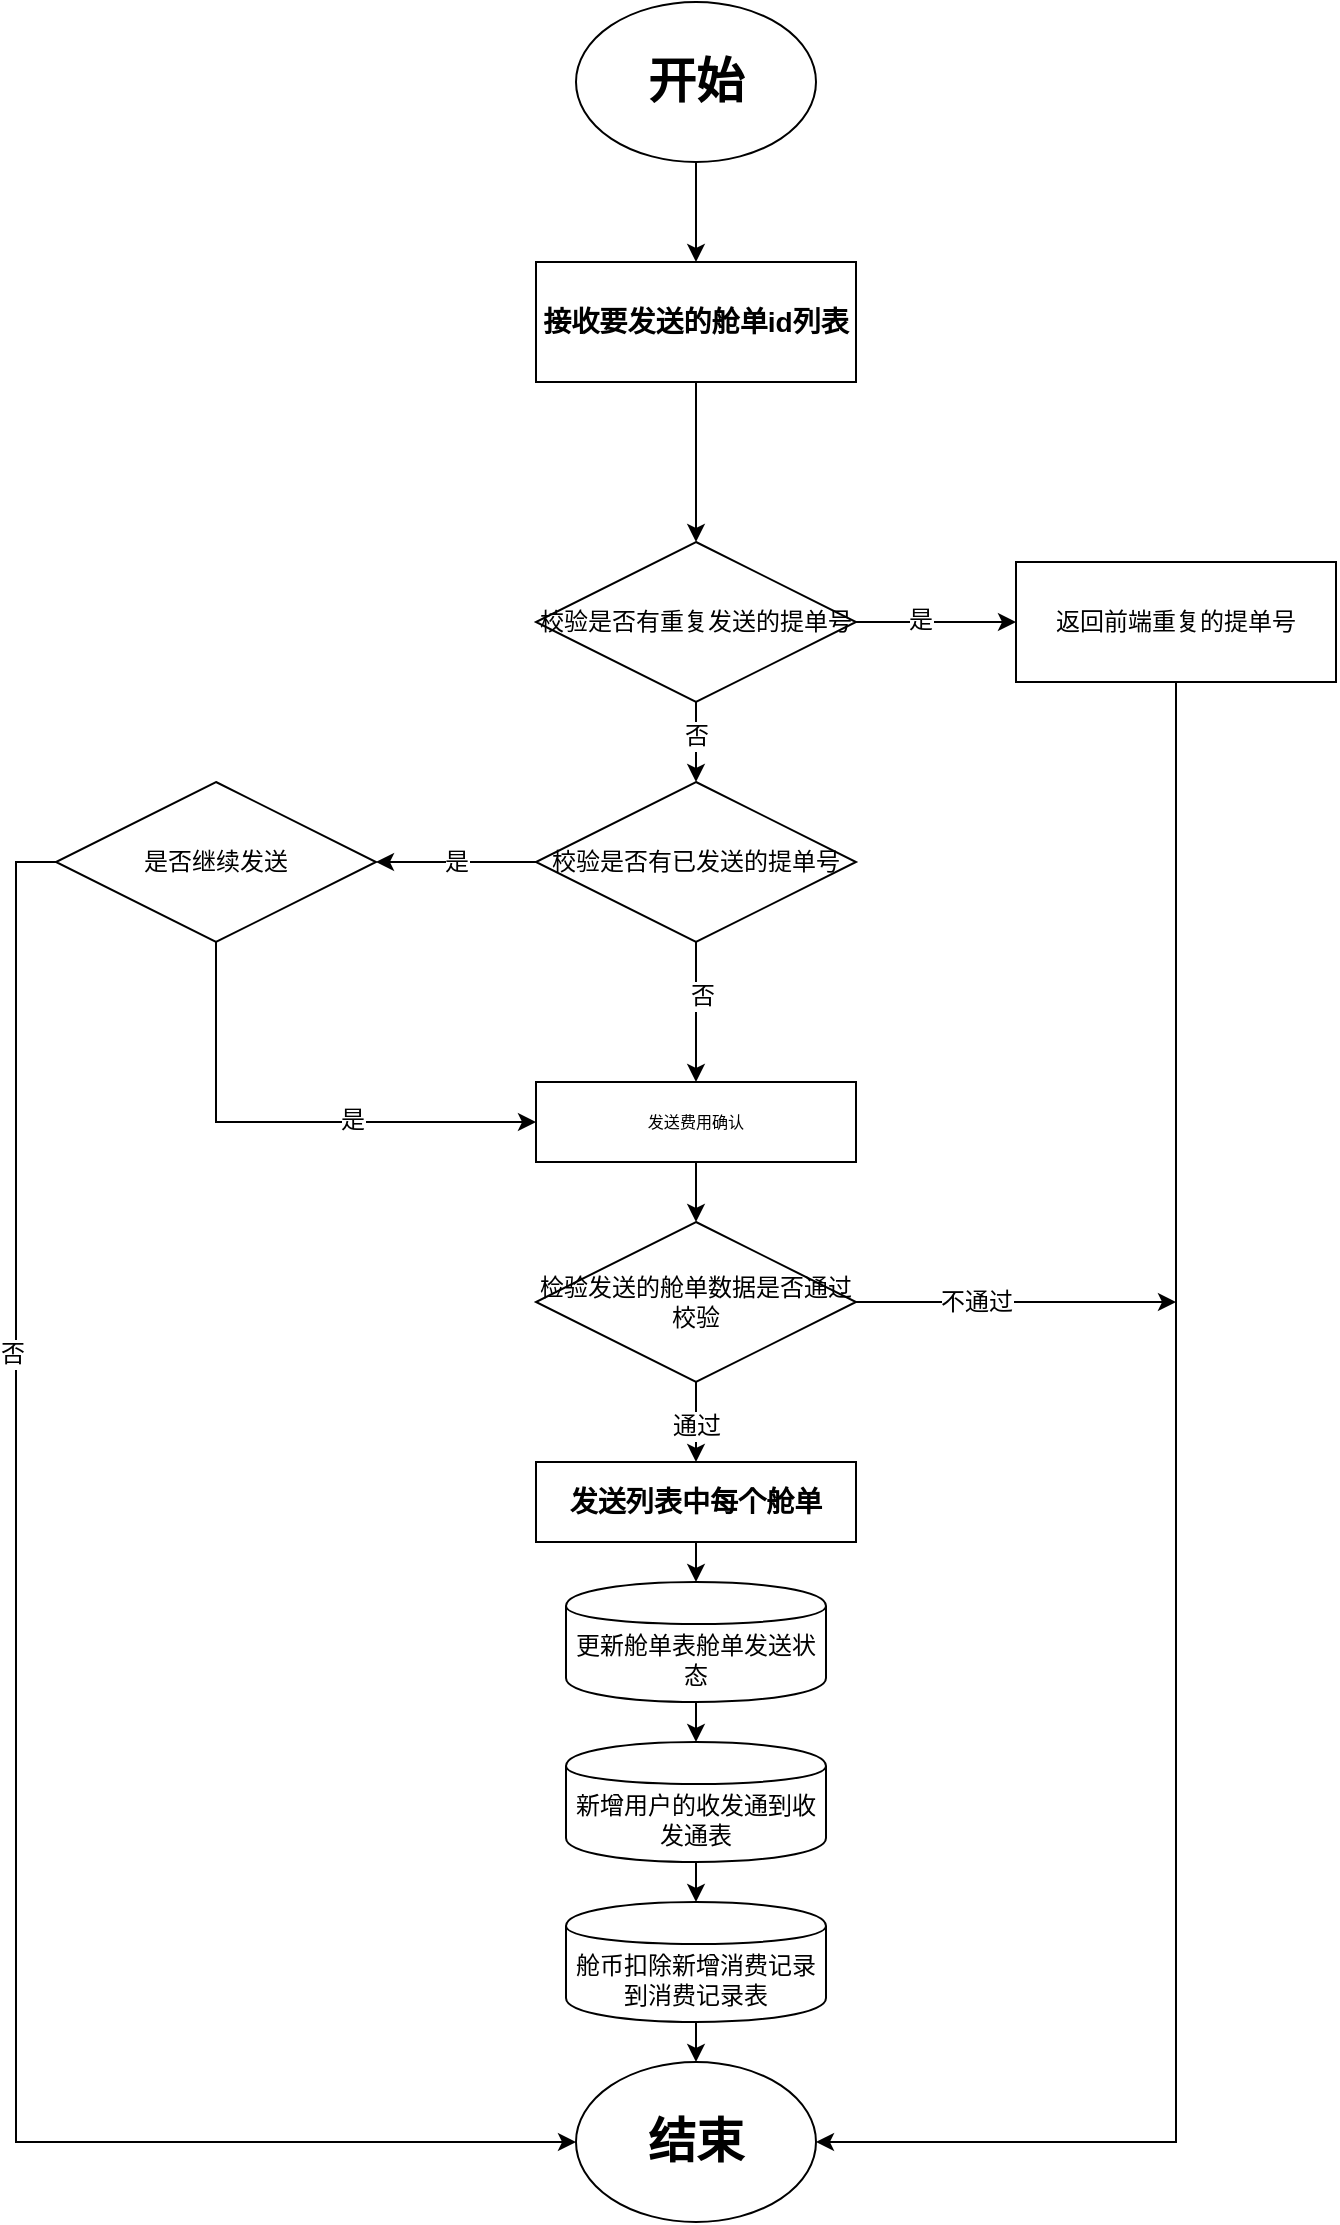 <mxfile version="11.1.4" type="github"><diagram id="btVR7DYaLlEKgx8Q8i1t" name="第 1 页"><mxGraphModel dx="1422" dy="764" grid="1" gridSize="10" guides="1" tooltips="1" connect="1" arrows="1" fold="1" page="1" pageScale="1" pageWidth="827" pageHeight="1169" math="0" shadow="0"><root><mxCell id="0"/><mxCell id="1" parent="0"/><mxCell id="2D_DBo0NCSbJCG443gbr-3" value="" style="edgeStyle=orthogonalEdgeStyle;rounded=0;orthogonalLoop=1;jettySize=auto;html=1;" parent="1" source="2D_DBo0NCSbJCG443gbr-1" target="2D_DBo0NCSbJCG443gbr-2" edge="1"><mxGeometry relative="1" as="geometry"/></mxCell><mxCell id="2D_DBo0NCSbJCG443gbr-1" value="&lt;h1&gt;开始&lt;/h1&gt;" style="ellipse;whiteSpace=wrap;html=1;" parent="1" vertex="1"><mxGeometry x="340" y="50" width="120" height="80" as="geometry"/></mxCell><mxCell id="2D_DBo0NCSbJCG443gbr-10" value="" style="edgeStyle=orthogonalEdgeStyle;rounded=0;orthogonalLoop=1;jettySize=auto;html=1;" parent="1" source="2D_DBo0NCSbJCG443gbr-2" edge="1"><mxGeometry relative="1" as="geometry"><mxPoint x="400" y="320" as="targetPoint"/></mxGeometry></mxCell><mxCell id="2D_DBo0NCSbJCG443gbr-2" value="&lt;h3&gt;接收要发送的舱单id列表&lt;/h3&gt;" style="rounded=0;whiteSpace=wrap;html=1;" parent="1" vertex="1"><mxGeometry x="320" y="180" width="160" height="60" as="geometry"/></mxCell><mxCell id="2D_DBo0NCSbJCG443gbr-13" value="返回前端重复的提单号" style="rounded=0;whiteSpace=wrap;html=1;" parent="1" vertex="1"><mxGeometry x="560" y="330" width="160" height="60" as="geometry"/></mxCell><mxCell id="2D_DBo0NCSbJCG443gbr-20" style="edgeStyle=orthogonalEdgeStyle;rounded=0;orthogonalLoop=1;jettySize=auto;html=1;entryX=0;entryY=0.5;entryDx=0;entryDy=0;" parent="1" source="2D_DBo0NCSbJCG443gbr-17" target="2D_DBo0NCSbJCG443gbr-13" edge="1"><mxGeometry relative="1" as="geometry"/></mxCell><mxCell id="2D_DBo0NCSbJCG443gbr-21" value="是" style="text;html=1;resizable=0;points=[];align=center;verticalAlign=middle;labelBackgroundColor=#ffffff;" parent="2D_DBo0NCSbJCG443gbr-20" vertex="1" connectable="0"><mxGeometry x="-0.218" y="1" relative="1" as="geometry"><mxPoint as="offset"/></mxGeometry></mxCell><mxCell id="2D_DBo0NCSbJCG443gbr-52" value="" style="edgeStyle=orthogonalEdgeStyle;rounded=0;orthogonalLoop=1;jettySize=auto;html=1;" parent="1" source="2D_DBo0NCSbJCG443gbr-17" target="2D_DBo0NCSbJCG443gbr-51" edge="1"><mxGeometry relative="1" as="geometry"><Array as="points"><mxPoint x="400" y="450"/><mxPoint x="400" y="450"/></Array></mxGeometry></mxCell><mxCell id="2D_DBo0NCSbJCG443gbr-53" value="否" style="text;html=1;resizable=0;points=[];align=center;verticalAlign=middle;labelBackgroundColor=#ffffff;" parent="2D_DBo0NCSbJCG443gbr-52" vertex="1" connectable="0"><mxGeometry x="-0.333" y="-31" relative="1" as="geometry"><mxPoint x="31" y="3" as="offset"/></mxGeometry></mxCell><mxCell id="2D_DBo0NCSbJCG443gbr-17" value="&lt;span style=&quot;white-space: normal&quot;&gt;校验是否有重复发送的提单号&lt;/span&gt;" style="rhombus;whiteSpace=wrap;html=1;" parent="1" vertex="1"><mxGeometry x="320" y="320" width="160" height="80" as="geometry"/></mxCell><mxCell id="2D_DBo0NCSbJCG443gbr-59" style="edgeStyle=orthogonalEdgeStyle;rounded=0;orthogonalLoop=1;jettySize=auto;html=1;entryX=1;entryY=0.5;entryDx=0;entryDy=0;" parent="1" source="2D_DBo0NCSbJCG443gbr-51" target="2D_DBo0NCSbJCG443gbr-55" edge="1"><mxGeometry relative="1" as="geometry"/></mxCell><mxCell id="2D_DBo0NCSbJCG443gbr-60" value="是" style="text;html=1;resizable=0;points=[];align=center;verticalAlign=middle;labelBackgroundColor=#ffffff;" parent="2D_DBo0NCSbJCG443gbr-59" vertex="1" connectable="0"><mxGeometry x="-0.317" y="2" relative="1" as="geometry"><mxPoint x="-13" y="-2" as="offset"/></mxGeometry></mxCell><mxCell id="2D_DBo0NCSbJCG443gbr-64" value="" style="edgeStyle=orthogonalEdgeStyle;rounded=0;orthogonalLoop=1;jettySize=auto;html=1;entryX=0.5;entryY=0;entryDx=0;entryDy=0;" parent="1" source="2D_DBo0NCSbJCG443gbr-51" target="2D_DBo0NCSbJCG443gbr-67" edge="1"><mxGeometry relative="1" as="geometry"><mxPoint x="400" y="570" as="targetPoint"/></mxGeometry></mxCell><mxCell id="2D_DBo0NCSbJCG443gbr-65" value="否" style="text;html=1;resizable=0;points=[];align=center;verticalAlign=middle;labelBackgroundColor=#ffffff;" parent="2D_DBo0NCSbJCG443gbr-64" vertex="1" connectable="0"><mxGeometry x="-0.246" y="3" relative="1" as="geometry"><mxPoint as="offset"/></mxGeometry></mxCell><mxCell id="2D_DBo0NCSbJCG443gbr-51" value="校验是否有已发送的提单号" style="rhombus;whiteSpace=wrap;html=1;" parent="1" vertex="1"><mxGeometry x="320" y="440" width="160" height="80" as="geometry"/></mxCell><mxCell id="2D_DBo0NCSbJCG443gbr-55" value="是否继续发送" style="rhombus;whiteSpace=wrap;html=1;" parent="1" vertex="1"><mxGeometry x="80" y="440" width="160" height="80" as="geometry"/></mxCell><mxCell id="2D_DBo0NCSbJCG443gbr-63" style="edgeStyle=orthogonalEdgeStyle;rounded=0;orthogonalLoop=1;jettySize=auto;html=1;exitX=0.5;exitY=1;exitDx=0;exitDy=0;" parent="1" source="2D_DBo0NCSbJCG443gbr-55" edge="1"><mxGeometry relative="1" as="geometry"><mxPoint x="320" y="610" as="targetPoint"/><Array as="points"><mxPoint x="160" y="610"/></Array></mxGeometry></mxCell><mxCell id="2D_DBo0NCSbJCG443gbr-66" value="是" style="text;html=1;resizable=0;points=[];align=center;verticalAlign=middle;labelBackgroundColor=#ffffff;" parent="2D_DBo0NCSbJCG443gbr-63" vertex="1" connectable="0"><mxGeometry x="0.264" y="1" relative="1" as="geometry"><mxPoint as="offset"/></mxGeometry></mxCell><mxCell id="2D_DBo0NCSbJCG443gbr-79" value="" style="edgeStyle=orthogonalEdgeStyle;rounded=0;orthogonalLoop=1;jettySize=auto;html=1;" parent="1" source="2D_DBo0NCSbJCG443gbr-67" target="2D_DBo0NCSbJCG443gbr-77" edge="1"><mxGeometry relative="1" as="geometry"/></mxCell><mxCell id="2D_DBo0NCSbJCG443gbr-67" value="&lt;h6&gt;&lt;span style=&quot;font-weight: 400&quot;&gt;发送费用确认&lt;/span&gt;&lt;/h6&gt;" style="rounded=0;whiteSpace=wrap;html=1;" parent="1" vertex="1"><mxGeometry x="320" y="590" width="160" height="40" as="geometry"/></mxCell><mxCell id="2D_DBo0NCSbJCG443gbr-73" style="edgeStyle=orthogonalEdgeStyle;rounded=0;orthogonalLoop=1;jettySize=auto;html=1;exitX=0.5;exitY=1;exitDx=0;exitDy=0;" parent="1" source="2D_DBo0NCSbJCG443gbr-13" target="2D_DBo0NCSbJCG443gbr-71" edge="1"><mxGeometry relative="1" as="geometry"><Array as="points"><mxPoint x="640" y="1120"/></Array></mxGeometry></mxCell><mxCell id="2D_DBo0NCSbJCG443gbr-74" style="edgeStyle=orthogonalEdgeStyle;rounded=0;orthogonalLoop=1;jettySize=auto;html=1;exitX=0;exitY=0.5;exitDx=0;exitDy=0;" parent="1" source="2D_DBo0NCSbJCG443gbr-55" target="2D_DBo0NCSbJCG443gbr-71" edge="1"><mxGeometry relative="1" as="geometry"><Array as="points"><mxPoint x="60" y="480"/><mxPoint x="60" y="1120"/></Array></mxGeometry></mxCell><mxCell id="2D_DBo0NCSbJCG443gbr-75" value="否" style="text;html=1;resizable=0;points=[];align=center;verticalAlign=middle;labelBackgroundColor=#ffffff;" parent="2D_DBo0NCSbJCG443gbr-74" vertex="1" connectable="0"><mxGeometry x="-0.434" y="-2" relative="1" as="geometry"><mxPoint as="offset"/></mxGeometry></mxCell><mxCell id="2D_DBo0NCSbJCG443gbr-71" value="&lt;h1&gt;结束&lt;/h1&gt;" style="ellipse;whiteSpace=wrap;html=1;" parent="1" vertex="1"><mxGeometry x="340" y="1080" width="120" height="80" as="geometry"/></mxCell><mxCell id="2D_DBo0NCSbJCG443gbr-100" value="" style="edgeStyle=none;rounded=0;orthogonalLoop=1;jettySize=auto;html=1;" parent="1" source="2D_DBo0NCSbJCG443gbr-76" target="2D_DBo0NCSbJCG443gbr-99" edge="1"><mxGeometry relative="1" as="geometry"/></mxCell><mxCell id="2D_DBo0NCSbJCG443gbr-76" value="&lt;h3&gt;发送列表中每个舱单&lt;/h3&gt;" style="rounded=0;whiteSpace=wrap;html=1;" parent="1" vertex="1"><mxGeometry x="320" y="780" width="160" height="40" as="geometry"/></mxCell><mxCell id="2D_DBo0NCSbJCG443gbr-80" value="" style="edgeStyle=orthogonalEdgeStyle;rounded=0;orthogonalLoop=1;jettySize=auto;html=1;" parent="1" source="2D_DBo0NCSbJCG443gbr-77" target="2D_DBo0NCSbJCG443gbr-76" edge="1"><mxGeometry relative="1" as="geometry"/></mxCell><mxCell id="2D_DBo0NCSbJCG443gbr-81" value="通过" style="text;html=1;resizable=0;points=[];align=center;verticalAlign=middle;labelBackgroundColor=#ffffff;" parent="2D_DBo0NCSbJCG443gbr-80" vertex="1" connectable="0"><mxGeometry x="-0.764" y="3" relative="1" as="geometry"><mxPoint x="-3" y="17" as="offset"/></mxGeometry></mxCell><mxCell id="2D_DBo0NCSbJCG443gbr-96" style="edgeStyle=none;rounded=0;orthogonalLoop=1;jettySize=auto;html=1;" parent="1" source="2D_DBo0NCSbJCG443gbr-77" edge="1"><mxGeometry relative="1" as="geometry"><mxPoint x="640" y="700" as="targetPoint"/></mxGeometry></mxCell><mxCell id="2D_DBo0NCSbJCG443gbr-97" value="不通过" style="text;html=1;resizable=0;points=[];align=center;verticalAlign=middle;labelBackgroundColor=#ffffff;" parent="2D_DBo0NCSbJCG443gbr-96" vertex="1" connectable="0"><mxGeometry x="-0.263" y="-3" relative="1" as="geometry"><mxPoint x="1" y="-3" as="offset"/></mxGeometry></mxCell><mxCell id="2D_DBo0NCSbJCG443gbr-77" value="&lt;span style=&quot;white-space: normal&quot;&gt;检验发送的舱单数据是否通过校验&lt;/span&gt;" style="rhombus;whiteSpace=wrap;html=1;" parent="1" vertex="1"><mxGeometry x="320" y="660" width="160" height="80" as="geometry"/></mxCell><mxCell id="2D_DBo0NCSbJCG443gbr-104" value="" style="edgeStyle=none;rounded=0;orthogonalLoop=1;jettySize=auto;html=1;" parent="1" source="2D_DBo0NCSbJCG443gbr-99" target="2D_DBo0NCSbJCG443gbr-102" edge="1"><mxGeometry relative="1" as="geometry"/></mxCell><mxCell id="2D_DBo0NCSbJCG443gbr-99" value="更新舱单表舱单发送状态" style="shape=cylinder;whiteSpace=wrap;html=1;boundedLbl=1;backgroundOutline=1;" parent="1" vertex="1"><mxGeometry x="335" y="840" width="130" height="60" as="geometry"/></mxCell><mxCell id="2D_DBo0NCSbJCG443gbr-107" value="" style="edgeStyle=none;rounded=0;orthogonalLoop=1;jettySize=auto;html=1;" parent="1" source="2D_DBo0NCSbJCG443gbr-102" target="2D_DBo0NCSbJCG443gbr-106" edge="1"><mxGeometry relative="1" as="geometry"/></mxCell><mxCell id="2D_DBo0NCSbJCG443gbr-102" value="新增用户的收发通到收发通表" style="shape=cylinder;whiteSpace=wrap;html=1;boundedLbl=1;backgroundOutline=1;" parent="1" vertex="1"><mxGeometry x="335" y="920" width="130" height="60" as="geometry"/></mxCell><mxCell id="2D_DBo0NCSbJCG443gbr-108" value="" style="edgeStyle=none;rounded=0;orthogonalLoop=1;jettySize=auto;html=1;" parent="1" source="2D_DBo0NCSbJCG443gbr-106" target="2D_DBo0NCSbJCG443gbr-71" edge="1"><mxGeometry relative="1" as="geometry"/></mxCell><mxCell id="2D_DBo0NCSbJCG443gbr-106" value="舱币扣除新增消费记录到消费记录表" style="shape=cylinder;whiteSpace=wrap;html=1;boundedLbl=1;backgroundOutline=1;" parent="1" vertex="1"><mxGeometry x="335" y="1000" width="130" height="60" as="geometry"/></mxCell></root></mxGraphModel></diagram></mxfile>